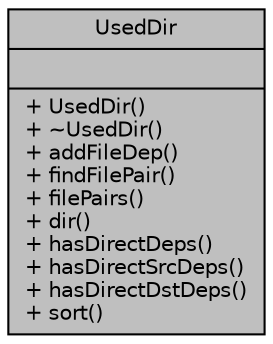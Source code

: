 digraph "UsedDir"
{
 // LATEX_PDF_SIZE
  edge [fontname="Helvetica",fontsize="10",labelfontname="Helvetica",labelfontsize="10"];
  node [fontname="Helvetica",fontsize="10",shape=record];
  Node1 [label="{UsedDir\n||+ UsedDir()\l+ ~UsedDir()\l+ addFileDep()\l+ findFilePair()\l+ filePairs()\l+ dir()\l+ hasDirectDeps()\l+ hasDirectSrcDeps()\l+ hasDirectDstDeps()\l+ sort()\l}",height=0.2,width=0.4,color="black", fillcolor="grey75", style="filled", fontcolor="black",tooltip=" "];
}

